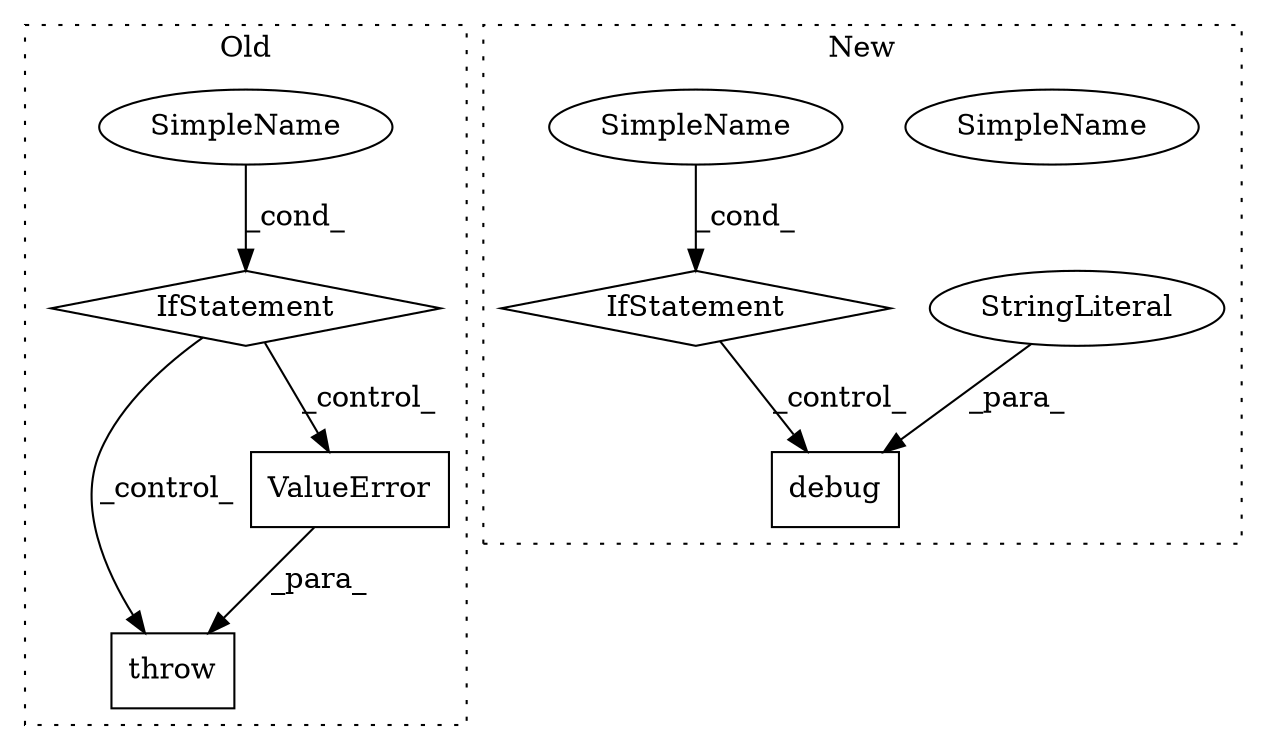 digraph G {
subgraph cluster0 {
1 [label="throw" a="53" s="44799" l="6" shape="box"];
5 [label="IfStatement" a="25" s="44721,44730" l="4,2" shape="diamond"];
6 [label="ValueError" a="32" s="44805,44880" l="11,1" shape="box"];
8 [label="SimpleName" a="42" s="44725" l="5" shape="ellipse"];
label = "Old";
style="dotted";
}
subgraph cluster1 {
2 [label="debug" a="32" s="44607,44650" l="6,1" shape="box"];
3 [label="StringLiteral" a="45" s="44613" l="32" shape="ellipse"];
4 [label="IfStatement" a="25" s="44514,44519" l="4,2" shape="diamond"];
7 [label="SimpleName" a="42" s="44518" l="1" shape="ellipse"];
9 [label="SimpleName" a="42" s="44518" l="1" shape="ellipse"];
label = "New";
style="dotted";
}
3 -> 2 [label="_para_"];
4 -> 2 [label="_control_"];
5 -> 6 [label="_control_"];
5 -> 1 [label="_control_"];
6 -> 1 [label="_para_"];
8 -> 5 [label="_cond_"];
9 -> 4 [label="_cond_"];
}